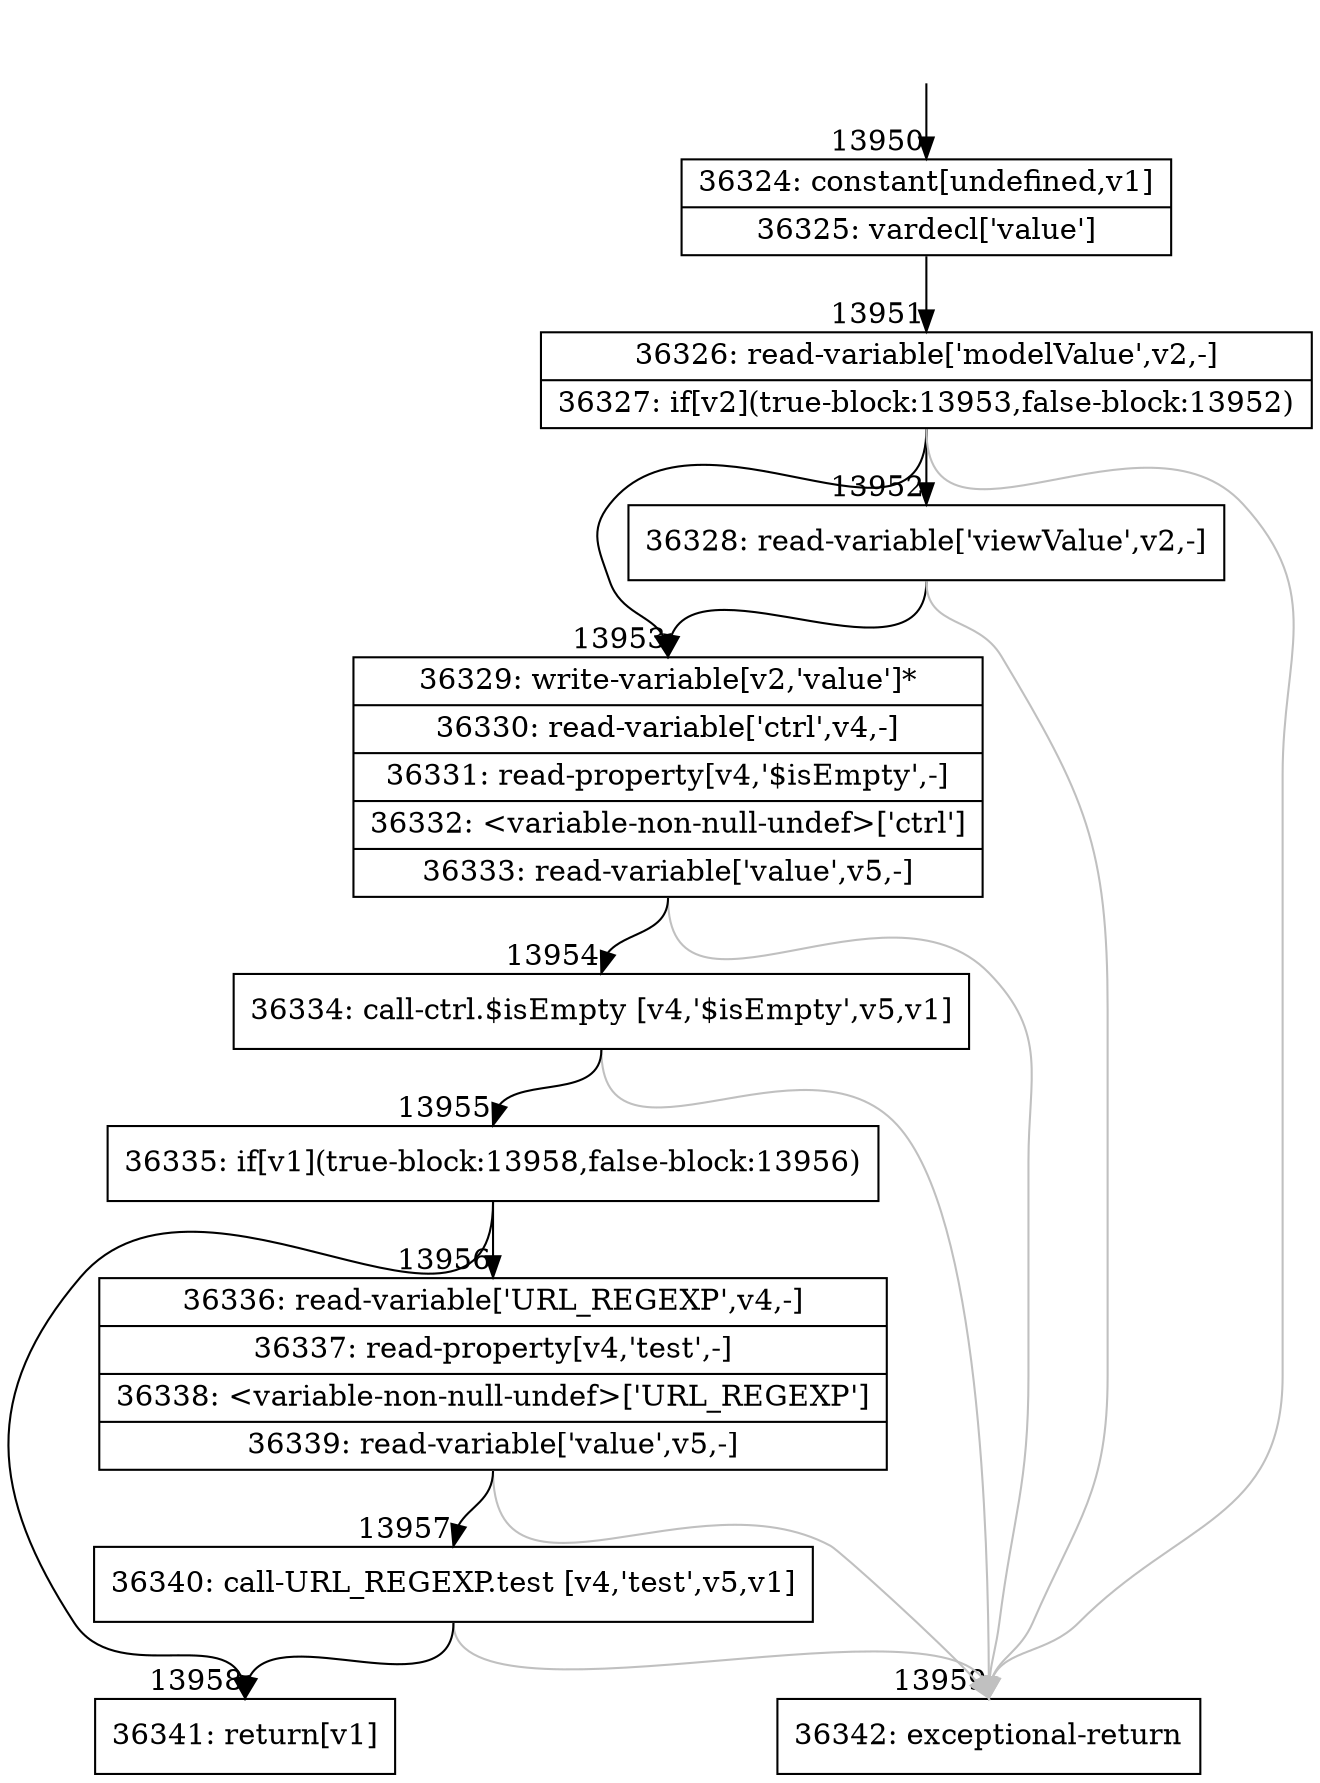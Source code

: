 digraph {
rankdir="TD"
BB_entry1087[shape=none,label=""];
BB_entry1087 -> BB13950 [tailport=s, headport=n, headlabel="    13950"]
BB13950 [shape=record label="{36324: constant[undefined,v1]|36325: vardecl['value']}" ] 
BB13950 -> BB13951 [tailport=s, headport=n, headlabel="      13951"]
BB13951 [shape=record label="{36326: read-variable['modelValue',v2,-]|36327: if[v2](true-block:13953,false-block:13952)}" ] 
BB13951 -> BB13953 [tailport=s, headport=n, headlabel="      13953"]
BB13951 -> BB13952 [tailport=s, headport=n, headlabel="      13952"]
BB13951 -> BB13959 [tailport=s, headport=n, color=gray, headlabel="      13959"]
BB13952 [shape=record label="{36328: read-variable['viewValue',v2,-]}" ] 
BB13952 -> BB13953 [tailport=s, headport=n]
BB13952 -> BB13959 [tailport=s, headport=n, color=gray]
BB13953 [shape=record label="{36329: write-variable[v2,'value']*|36330: read-variable['ctrl',v4,-]|36331: read-property[v4,'$isEmpty',-]|36332: \<variable-non-null-undef\>['ctrl']|36333: read-variable['value',v5,-]}" ] 
BB13953 -> BB13954 [tailport=s, headport=n, headlabel="      13954"]
BB13953 -> BB13959 [tailport=s, headport=n, color=gray]
BB13954 [shape=record label="{36334: call-ctrl.$isEmpty [v4,'$isEmpty',v5,v1]}" ] 
BB13954 -> BB13955 [tailport=s, headport=n, headlabel="      13955"]
BB13954 -> BB13959 [tailport=s, headport=n, color=gray]
BB13955 [shape=record label="{36335: if[v1](true-block:13958,false-block:13956)}" ] 
BB13955 -> BB13958 [tailport=s, headport=n, headlabel="      13958"]
BB13955 -> BB13956 [tailport=s, headport=n, headlabel="      13956"]
BB13956 [shape=record label="{36336: read-variable['URL_REGEXP',v4,-]|36337: read-property[v4,'test',-]|36338: \<variable-non-null-undef\>['URL_REGEXP']|36339: read-variable['value',v5,-]}" ] 
BB13956 -> BB13957 [tailport=s, headport=n, headlabel="      13957"]
BB13956 -> BB13959 [tailport=s, headport=n, color=gray]
BB13957 [shape=record label="{36340: call-URL_REGEXP.test [v4,'test',v5,v1]}" ] 
BB13957 -> BB13958 [tailport=s, headport=n]
BB13957 -> BB13959 [tailport=s, headport=n, color=gray]
BB13958 [shape=record label="{36341: return[v1]}" ] 
BB13959 [shape=record label="{36342: exceptional-return}" ] 
//#$~ 21742
}
